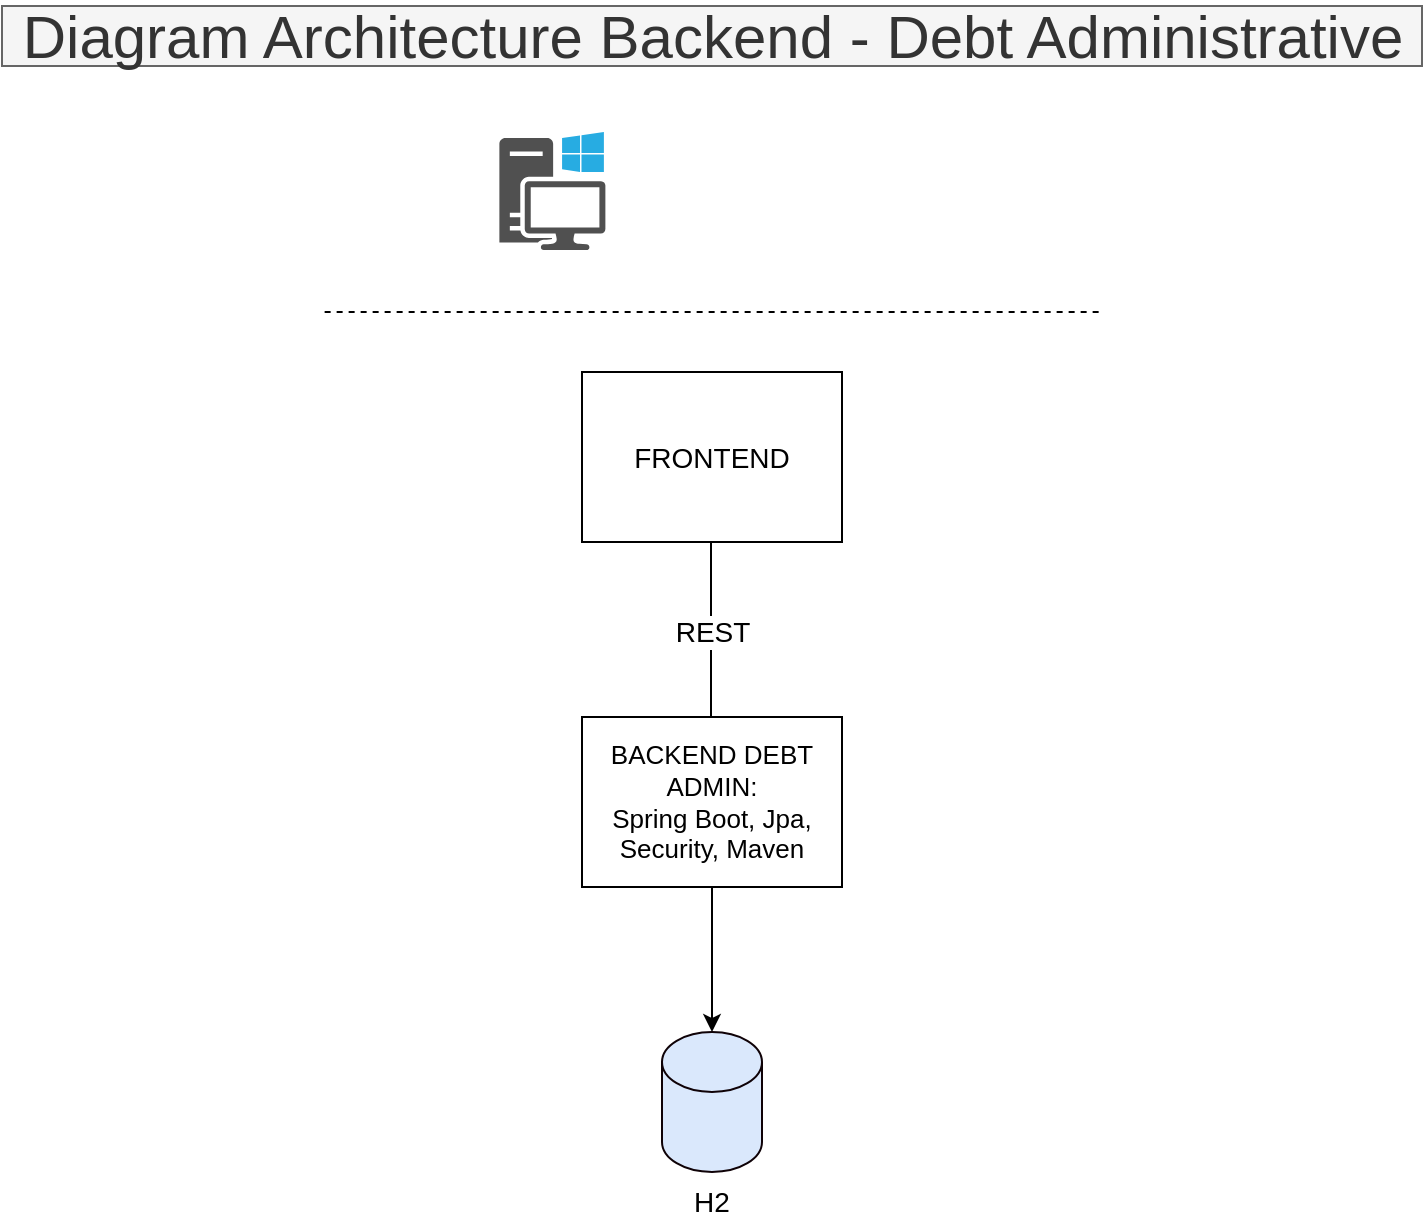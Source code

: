 <mxfile version="14.6.10" type="device"><diagram id="QgkqPqFwGQkWyHT0bPY-" name="Page-1"><mxGraphModel dx="868" dy="450" grid="0" gridSize="10" guides="1" tooltips="1" connect="1" arrows="1" fold="1" page="1" pageScale="1" pageWidth="1169" pageHeight="827" math="0" shadow="0"><root><mxCell id="0"/><mxCell id="1" parent="0"/><mxCell id="tKzVrSd1Ao_bmpOtUT3A-1" value="&lt;font style=&quot;font-size: 30px&quot;&gt;Diagram Architecture Backend - Debt Administrative&lt;/font&gt;" style="text;html=1;align=center;verticalAlign=middle;resizable=0;points=[];autosize=1;fontSize=14;fillColor=#f5f5f5;strokeColor=#666666;fontColor=#333333;" vertex="1" parent="1"><mxGeometry x="210" y="37" width="710" height="30" as="geometry"/></mxCell><mxCell id="tKzVrSd1Ao_bmpOtUT3A-2" value="&lt;font style=&quot;font-size: 14px&quot;&gt;FRONTEND&lt;/font&gt;" style="rounded=1;whiteSpace=wrap;html=1;fillColor=#ffffff;arcSize=0;" vertex="1" parent="1"><mxGeometry x="500" y="220" width="130" height="85" as="geometry"/></mxCell><mxCell id="tKzVrSd1Ao_bmpOtUT3A-3" value="" style="endArrow=none;dashed=1;html=1;" edge="1" parent="1"><mxGeometry width="50" height="50" relative="1" as="geometry"><mxPoint x="371.32" y="190" as="sourcePoint"/><mxPoint x="758.69" y="190" as="targetPoint"/></mxGeometry></mxCell><mxCell id="tKzVrSd1Ao_bmpOtUT3A-4" value="" style="group" vertex="1" connectable="0" parent="1"><mxGeometry x="458.69" y="100" width="205" height="59" as="geometry"/></mxCell><mxCell id="tKzVrSd1Ao_bmpOtUT3A-5" value="" style="pointerEvents=1;shadow=0;dashed=0;html=1;strokeColor=none;fillColor=#505050;labelPosition=center;verticalLabelPosition=bottom;verticalAlign=top;outlineConnect=0;align=center;shape=mxgraph.office.devices.workstation_pc;" vertex="1" parent="tKzVrSd1Ao_bmpOtUT3A-4"><mxGeometry width="53" height="59" as="geometry"/></mxCell><mxCell id="tKzVrSd1Ao_bmpOtUT3A-6" value="" style="shape=image;html=1;verticalAlign=top;verticalLabelPosition=bottom;labelBackgroundColor=#ffffff;imageAspect=0;aspect=fixed;image=https://cdn2.iconfinder.com/data/icons/pinpoint-interface-ii/48/device-tablet-128.png;fillColor=#000000;" vertex="1" parent="tKzVrSd1Ao_bmpOtUT3A-4"><mxGeometry x="79.87" y="4.5" width="50" height="50" as="geometry"/></mxCell><mxCell id="tKzVrSd1Ao_bmpOtUT3A-7" value="" style="shape=image;html=1;verticalAlign=top;verticalLabelPosition=bottom;labelBackgroundColor=#ffffff;imageAspect=0;aspect=fixed;image=https://cdn3.iconfinder.com/data/icons/essential-pack-2/48/26-Smartphone-128.png;fillColor=#000000;" vertex="1" parent="tKzVrSd1Ao_bmpOtUT3A-4"><mxGeometry x="165" y="9.5" width="40" height="40" as="geometry"/></mxCell><mxCell id="tKzVrSd1Ao_bmpOtUT3A-13" style="edgeStyle=orthogonalEdgeStyle;rounded=0;orthogonalLoop=1;jettySize=auto;html=1;" edge="1" parent="1" source="tKzVrSd1Ao_bmpOtUT3A-8" target="tKzVrSd1Ao_bmpOtUT3A-12"><mxGeometry relative="1" as="geometry"/></mxCell><mxCell id="tKzVrSd1Ao_bmpOtUT3A-8" value="&lt;span style=&quot;font-size: 13px&quot;&gt;BACKEND DEBT ADMIN:&lt;br&gt;Spring Boot, Jpa, Security, Maven&lt;br&gt;&lt;/span&gt;" style="rounded=1;whiteSpace=wrap;html=1;fillColor=#ffffff;arcSize=0;" vertex="1" parent="1"><mxGeometry x="500" y="392.5" width="130" height="85" as="geometry"/></mxCell><mxCell id="tKzVrSd1Ao_bmpOtUT3A-10" style="edgeStyle=orthogonalEdgeStyle;rounded=0;orthogonalLoop=1;jettySize=auto;html=1;startArrow=none;startFill=0;endArrow=none;endFill=0;strokeWidth=1;fontSize=14;" edge="1" parent="1"><mxGeometry relative="1" as="geometry"><mxPoint x="564.5" y="305" as="sourcePoint"/><mxPoint x="564.5" y="392.5" as="targetPoint"/></mxGeometry></mxCell><mxCell id="tKzVrSd1Ao_bmpOtUT3A-11" value="REST" style="edgeLabel;html=1;align=center;verticalAlign=middle;resizable=0;points=[];fontSize=14;" vertex="1" connectable="0" parent="tKzVrSd1Ao_bmpOtUT3A-10"><mxGeometry x="-0.285" y="1" relative="1" as="geometry"><mxPoint x="-1" y="13" as="offset"/></mxGeometry></mxCell><mxCell id="tKzVrSd1Ao_bmpOtUT3A-12" value="H2" style="shape=cylinder3;whiteSpace=wrap;html=1;boundedLbl=1;backgroundOutline=1;size=15;strokeWidth=1;fontSize=14;align=center;fillColor=#dae8fc;strokeColor=#0F0207;labelPosition=center;verticalLabelPosition=bottom;verticalAlign=top;" vertex="1" parent="1"><mxGeometry x="540" y="550" width="50" height="70" as="geometry"/></mxCell></root></mxGraphModel></diagram></mxfile>